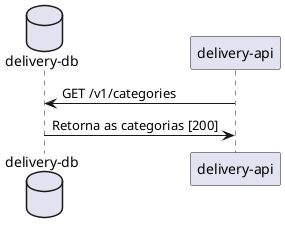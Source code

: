 @startuml Fluxo de busca da categoria
database "delivery-db"
"delivery-api" -> "delivery-db" : GET /v1/categories
"delivery-db"  -> "delivery-api" : Retorna as categorias [200]
@enduml
